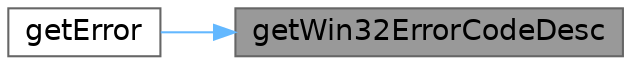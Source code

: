 digraph "getWin32ErrorCodeDesc"
{
 // LATEX_PDF_SIZE
  bgcolor="transparent";
  edge [fontname=Helvetica,fontsize=14,labelfontname=Helvetica,labelfontsize=14];
  node [fontname=Helvetica,fontsize=14,shape=box,height=0.2,width=0.4];
  rankdir="RL";
  Node1 [id="Node000001",label="getWin32ErrorCodeDesc",height=0.2,width=0.4,color="gray40", fillcolor="grey60", style="filled", fontcolor="black",tooltip=" "];
  Node1 -> Node2 [id="edge1_Node000001_Node000002",dir="back",color="steelblue1",style="solid",tooltip=" "];
  Node2 [id="Node000002",label="getError",height=0.2,width=0.4,color="grey40", fillcolor="white", style="filled",URL="$df/d28/classWin32Service.html#a24ada5decce3d1b79cd82f5a90ccf404",tooltip=" "];
}
